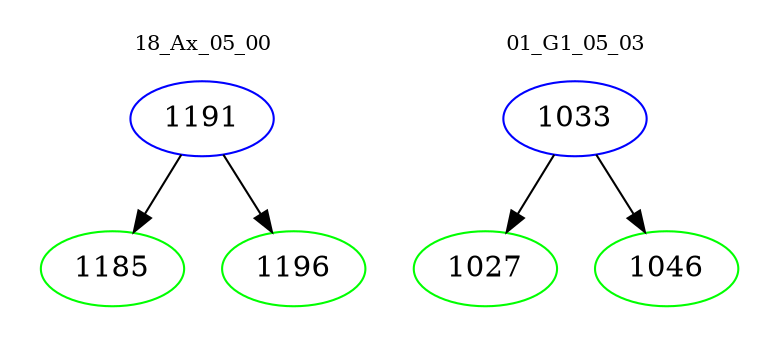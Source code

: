 digraph{
subgraph cluster_0 {
color = white
label = "18_Ax_05_00";
fontsize=10;
T0_1191 [label="1191", color="blue"]
T0_1191 -> T0_1185 [color="black"]
T0_1185 [label="1185", color="green"]
T0_1191 -> T0_1196 [color="black"]
T0_1196 [label="1196", color="green"]
}
subgraph cluster_1 {
color = white
label = "01_G1_05_03";
fontsize=10;
T1_1033 [label="1033", color="blue"]
T1_1033 -> T1_1027 [color="black"]
T1_1027 [label="1027", color="green"]
T1_1033 -> T1_1046 [color="black"]
T1_1046 [label="1046", color="green"]
}
}
